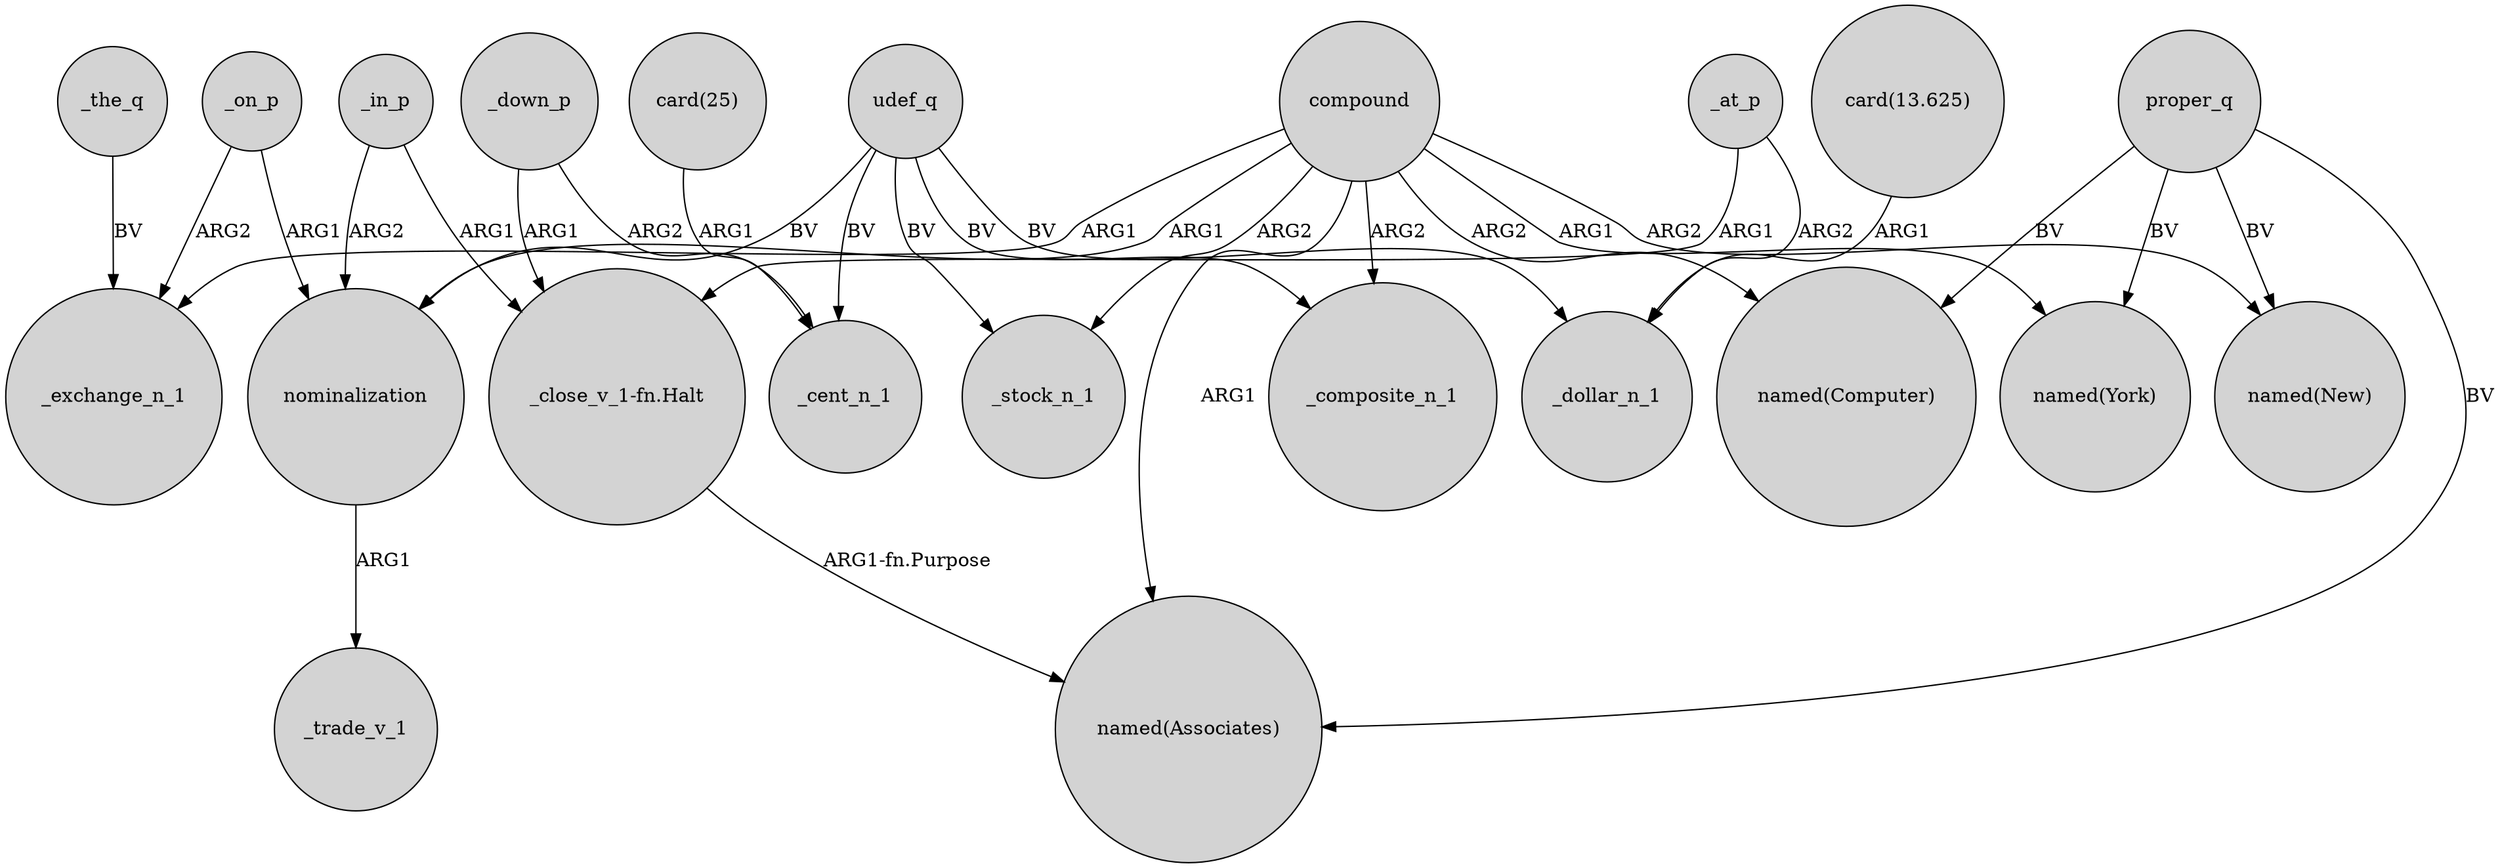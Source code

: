 digraph {
	node [shape=circle style=filled]
	_on_p -> nominalization [label=ARG1]
	"_close_v_1-fn.Halt" -> "named(Associates)" [label="ARG1-fn.Purpose"]
	compound -> "named(Associates)" [label=ARG1]
	_in_p -> "_close_v_1-fn.Halt" [label=ARG1]
	_down_p -> "_close_v_1-fn.Halt" [label=ARG1]
	compound -> "named(New)" [label=ARG2]
	proper_q -> "named(Computer)" [label=BV]
	_down_p -> _cent_n_1 [label=ARG2]
	proper_q -> "named(New)" [label=BV]
	udef_q -> nominalization [label=BV]
	compound -> "named(Computer)" [label=ARG2]
	_on_p -> _exchange_n_1 [label=ARG2]
	udef_q -> _cent_n_1 [label=BV]
	compound -> _exchange_n_1 [label=ARG1]
	proper_q -> "named(York)" [label=BV]
	compound -> nominalization [label=ARG1]
	udef_q -> _stock_n_1 [label=BV]
	_at_p -> _dollar_n_1 [label=ARG2]
	"card(13.625)" -> _dollar_n_1 [label=ARG1]
	_at_p -> "_close_v_1-fn.Halt" [label=ARG1]
	compound -> _stock_n_1 [label=ARG2]
	udef_q -> _dollar_n_1 [label=BV]
	proper_q -> "named(Associates)" [label=BV]
	udef_q -> _composite_n_1 [label=BV]
	"card(25)" -> _cent_n_1 [label=ARG1]
	compound -> "named(York)" [label=ARG1]
	_the_q -> _exchange_n_1 [label=BV]
	_in_p -> nominalization [label=ARG2]
	compound -> _composite_n_1 [label=ARG2]
	nominalization -> _trade_v_1 [label=ARG1]
}
